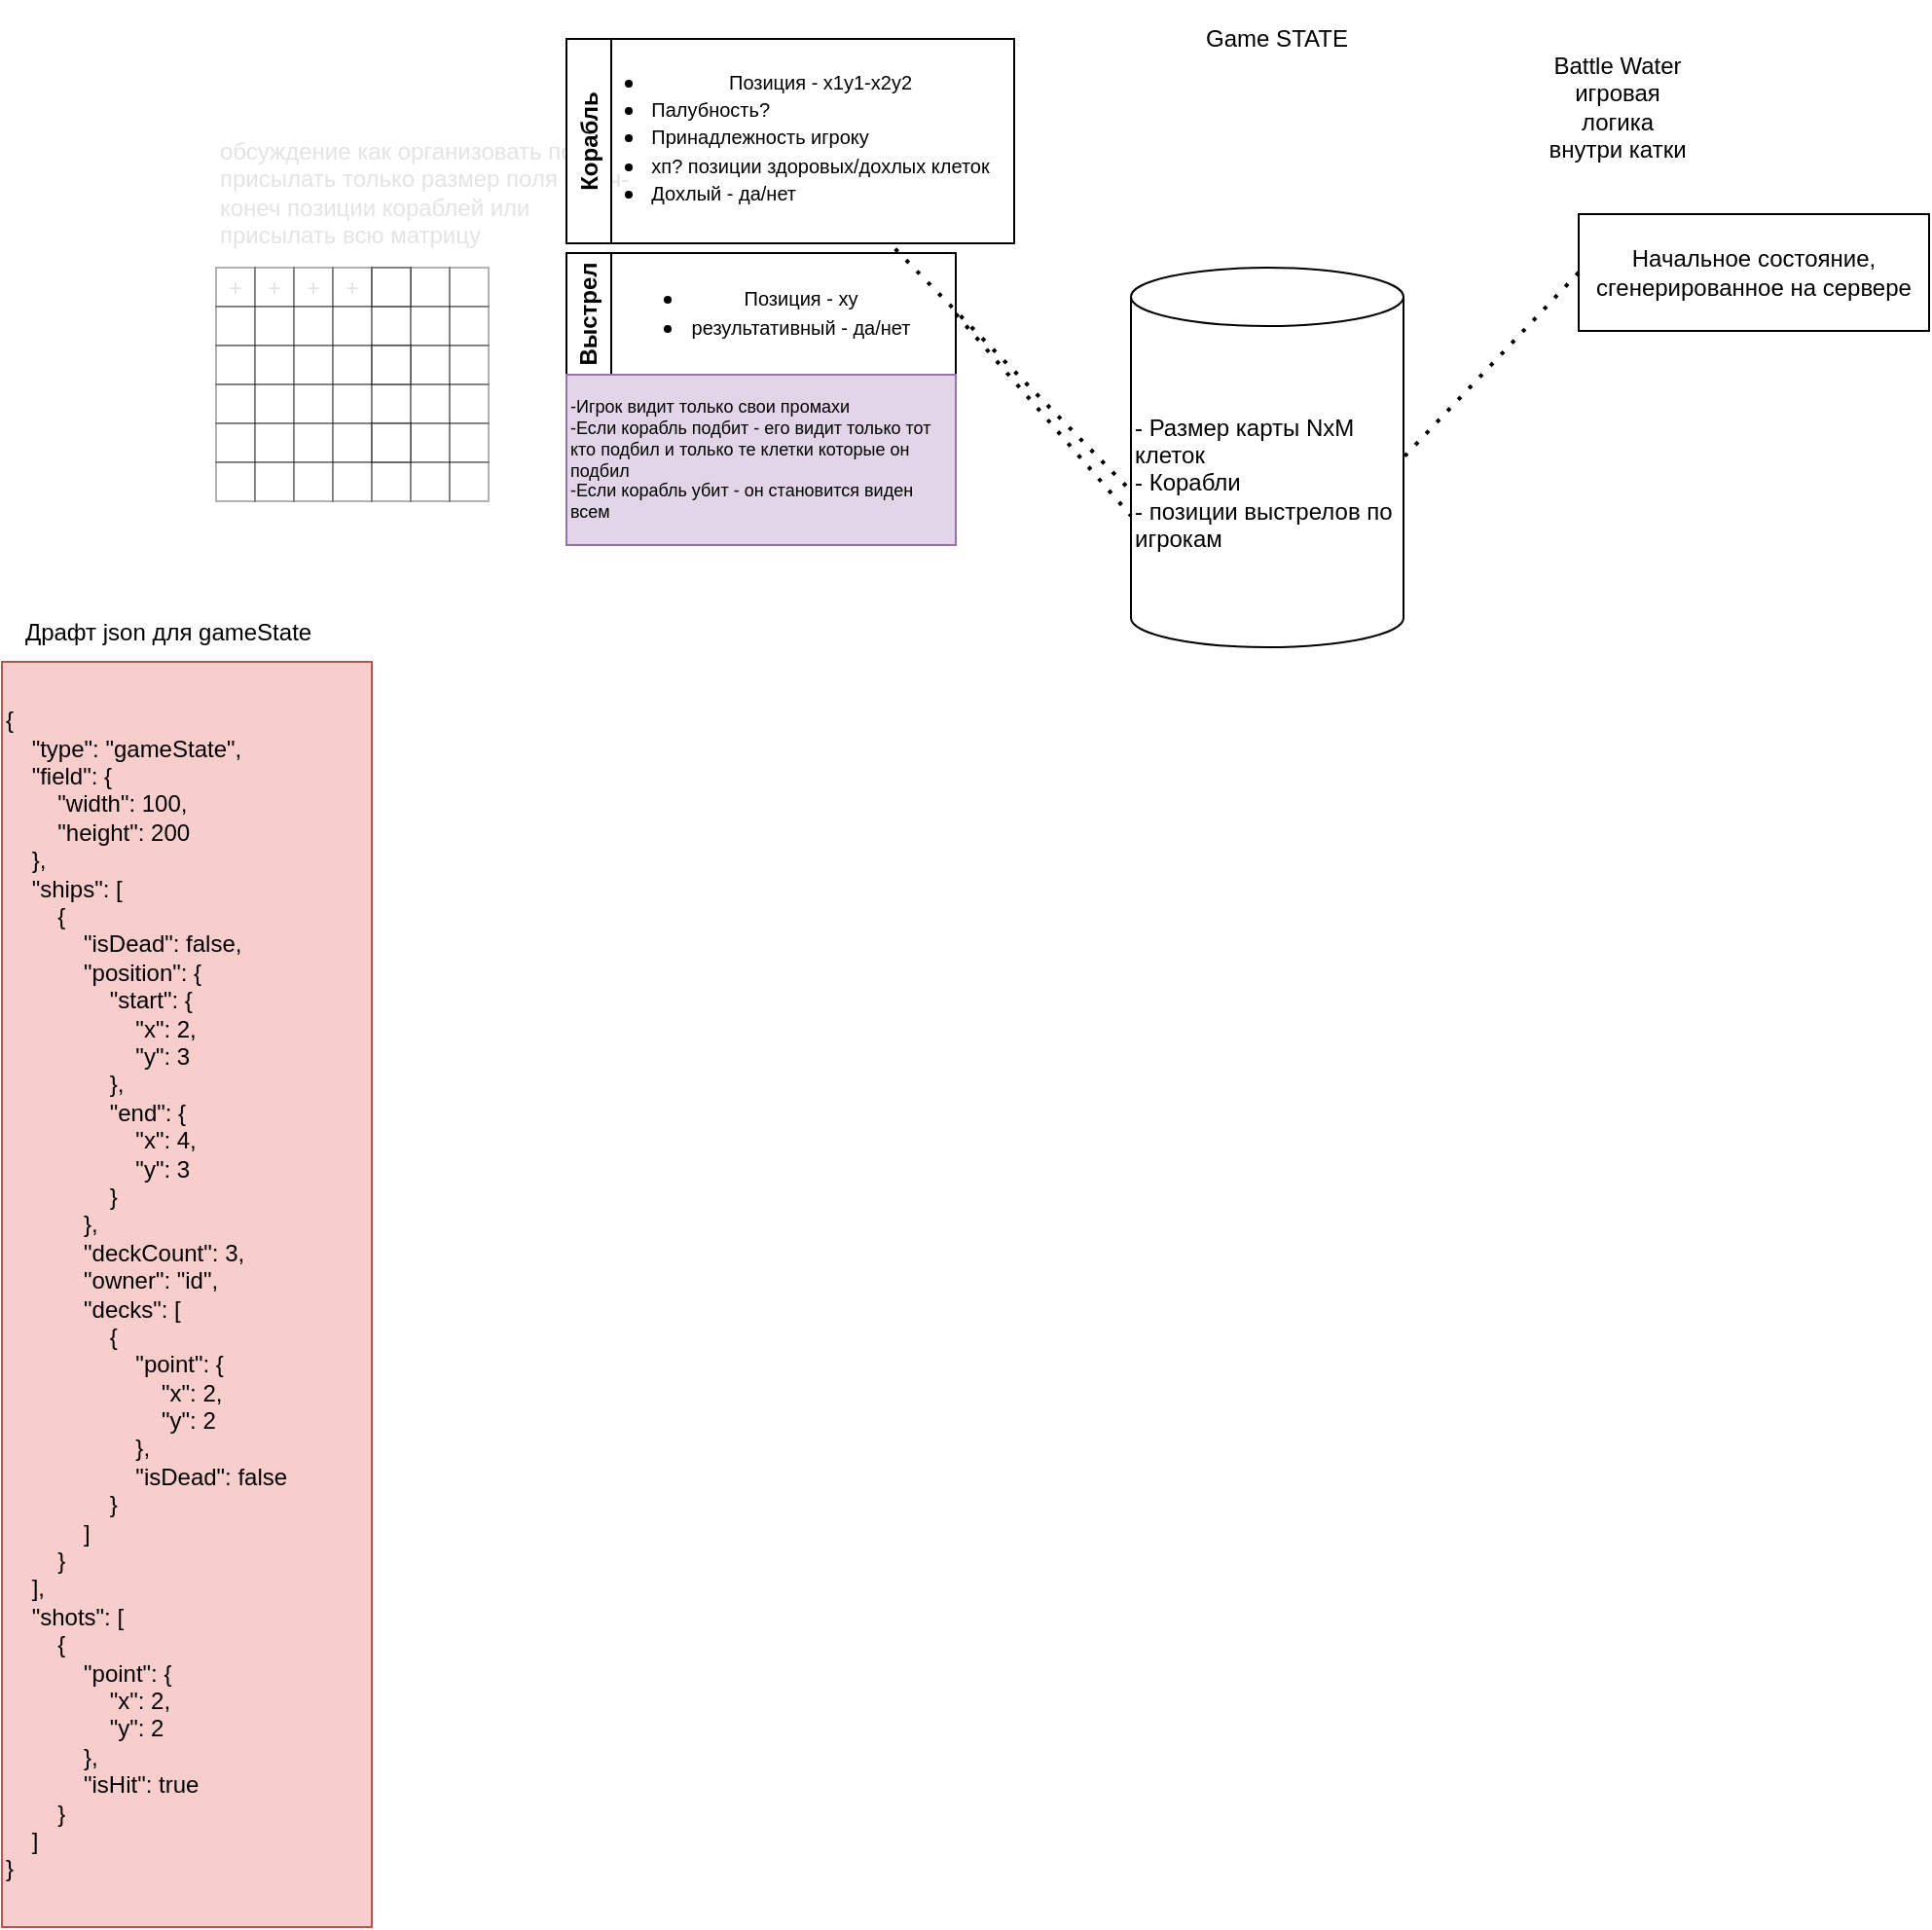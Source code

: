 <mxfile version="26.0.8">
  <diagram name="Страница — 1" id="KYhVzXA_JqChedGT6ZxI">
    <mxGraphModel dx="3342" dy="943" grid="1" gridSize="10" guides="1" tooltips="1" connect="1" arrows="1" fold="1" page="1" pageScale="1" pageWidth="827" pageHeight="1169" math="0" shadow="0">
      <root>
        <mxCell id="0" />
        <mxCell id="1" parent="0" />
        <mxCell id="PFv9AXi_Do-M4x5E7HLB-2" value="Battle Water игровая логика внутри катки" style="text;html=1;align=center;verticalAlign=middle;whiteSpace=wrap;rounded=0;" vertex="1" parent="1">
          <mxGeometry x="10" y="60" width="80" height="50" as="geometry" />
        </mxCell>
        <mxCell id="PFv9AXi_Do-M4x5E7HLB-3" value="Начальное состояние, сгенерированное на сервере" style="rounded=0;whiteSpace=wrap;html=1;" vertex="1" parent="1">
          <mxGeometry x="30" y="140" width="180" height="60" as="geometry" />
        </mxCell>
        <mxCell id="PFv9AXi_Do-M4x5E7HLB-14" value="&lt;span style=&quot;background-color: transparent; color: light-dark(rgb(0, 0, 0), rgb(255, 255, 255));&quot;&gt;- Размер карты NxM клеток&lt;/span&gt;&lt;div&gt;- Корабли&lt;/div&gt;&lt;div&gt;- позиции выстрелов по игрокам&lt;/div&gt;" style="shape=cylinder3;whiteSpace=wrap;html=1;boundedLbl=1;backgroundOutline=1;size=15;align=left;" vertex="1" parent="1">
          <mxGeometry x="-200" y="167.5" width="140" height="195" as="geometry" />
        </mxCell>
        <mxCell id="PFv9AXi_Do-M4x5E7HLB-15" value="" style="endArrow=none;dashed=1;html=1;dashPattern=1 3;strokeWidth=2;rounded=0;entryX=1;entryY=0.5;entryDx=0;entryDy=0;entryPerimeter=0;exitX=0;exitY=0.5;exitDx=0;exitDy=0;" edge="1" parent="1" source="PFv9AXi_Do-M4x5E7HLB-3" target="PFv9AXi_Do-M4x5E7HLB-14">
          <mxGeometry width="50" height="50" relative="1" as="geometry">
            <mxPoint x="80" y="270" as="sourcePoint" />
            <mxPoint x="130" y="220" as="targetPoint" />
          </mxGeometry>
        </mxCell>
        <mxCell id="PFv9AXi_Do-M4x5E7HLB-16" value="+" style="rounded=0;whiteSpace=wrap;html=1;opacity=30;textOpacity=10;" vertex="1" parent="1">
          <mxGeometry x="-670" y="167.5" width="20" height="20" as="geometry" />
        </mxCell>
        <mxCell id="PFv9AXi_Do-M4x5E7HLB-17" value="+" style="rounded=0;whiteSpace=wrap;html=1;opacity=30;textOpacity=10;" vertex="1" parent="1">
          <mxGeometry x="-650" y="167.5" width="20" height="20" as="geometry" />
        </mxCell>
        <mxCell id="PFv9AXi_Do-M4x5E7HLB-18" value="+" style="rounded=0;whiteSpace=wrap;html=1;opacity=30;textOpacity=10;" vertex="1" parent="1">
          <mxGeometry x="-630" y="167.5" width="20" height="20" as="geometry" />
        </mxCell>
        <mxCell id="PFv9AXi_Do-M4x5E7HLB-19" value="+" style="rounded=0;whiteSpace=wrap;html=1;opacity=30;textOpacity=10;" vertex="1" parent="1">
          <mxGeometry x="-610" y="167.5" width="20" height="20" as="geometry" />
        </mxCell>
        <mxCell id="PFv9AXi_Do-M4x5E7HLB-20" value="" style="rounded=0;whiteSpace=wrap;html=1;opacity=30;textOpacity=10;" vertex="1" parent="1">
          <mxGeometry x="-590" y="167.5" width="20" height="20" as="geometry" />
        </mxCell>
        <mxCell id="PFv9AXi_Do-M4x5E7HLB-21" value="" style="rounded=0;whiteSpace=wrap;html=1;opacity=30;textOpacity=10;" vertex="1" parent="1">
          <mxGeometry x="-670" y="187.5" width="20" height="20" as="geometry" />
        </mxCell>
        <mxCell id="PFv9AXi_Do-M4x5E7HLB-22" value="" style="rounded=0;whiteSpace=wrap;html=1;opacity=30;textOpacity=10;" vertex="1" parent="1">
          <mxGeometry x="-650" y="187.5" width="20" height="20" as="geometry" />
        </mxCell>
        <mxCell id="PFv9AXi_Do-M4x5E7HLB-23" value="" style="rounded=0;whiteSpace=wrap;html=1;opacity=30;textOpacity=10;" vertex="1" parent="1">
          <mxGeometry x="-630" y="187.5" width="20" height="20" as="geometry" />
        </mxCell>
        <mxCell id="PFv9AXi_Do-M4x5E7HLB-24" value="" style="rounded=0;whiteSpace=wrap;html=1;opacity=30;textOpacity=10;" vertex="1" parent="1">
          <mxGeometry x="-610" y="187.5" width="20" height="20" as="geometry" />
        </mxCell>
        <mxCell id="PFv9AXi_Do-M4x5E7HLB-25" value="" style="rounded=0;whiteSpace=wrap;html=1;opacity=30;textOpacity=10;" vertex="1" parent="1">
          <mxGeometry x="-590" y="187.5" width="20" height="20" as="geometry" />
        </mxCell>
        <mxCell id="PFv9AXi_Do-M4x5E7HLB-26" value="" style="rounded=0;whiteSpace=wrap;html=1;opacity=30;textOpacity=10;" vertex="1" parent="1">
          <mxGeometry x="-570" y="167.5" width="20" height="20" as="geometry" />
        </mxCell>
        <mxCell id="PFv9AXi_Do-M4x5E7HLB-27" value="" style="rounded=0;whiteSpace=wrap;html=1;opacity=30;textOpacity=10;" vertex="1" parent="1">
          <mxGeometry x="-570" y="187.5" width="20" height="20" as="geometry" />
        </mxCell>
        <mxCell id="PFv9AXi_Do-M4x5E7HLB-28" value="" style="rounded=0;whiteSpace=wrap;html=1;opacity=30;textOpacity=10;" vertex="1" parent="1">
          <mxGeometry x="-550" y="167.5" width="20" height="20" as="geometry" />
        </mxCell>
        <mxCell id="PFv9AXi_Do-M4x5E7HLB-29" value="" style="rounded=0;whiteSpace=wrap;html=1;opacity=30;textOpacity=10;" vertex="1" parent="1">
          <mxGeometry x="-550" y="187.5" width="20" height="20" as="geometry" />
        </mxCell>
        <mxCell id="PFv9AXi_Do-M4x5E7HLB-30" value="" style="rounded=0;whiteSpace=wrap;html=1;opacity=30;textOpacity=10;" vertex="1" parent="1">
          <mxGeometry x="-590" y="167.5" width="20" height="20" as="geometry" />
        </mxCell>
        <mxCell id="PFv9AXi_Do-M4x5E7HLB-31" value="обсуждение как организовать поле, присылать только размер поля и нач-конеч позиции кораблей или присылать всю матрицу" style="text;html=1;align=left;verticalAlign=middle;whiteSpace=wrap;rounded=0;opacity=30;textOpacity=10;" vertex="1" parent="1">
          <mxGeometry x="-670" y="90" width="220" height="77.5" as="geometry" />
        </mxCell>
        <mxCell id="PFv9AXi_Do-M4x5E7HLB-32" value="" style="rounded=0;whiteSpace=wrap;html=1;opacity=30;textOpacity=10;" vertex="1" parent="1">
          <mxGeometry x="-670" y="207.5" width="20" height="20" as="geometry" />
        </mxCell>
        <mxCell id="PFv9AXi_Do-M4x5E7HLB-33" value="" style="rounded=0;whiteSpace=wrap;html=1;opacity=30;textOpacity=10;" vertex="1" parent="1">
          <mxGeometry x="-650" y="207.5" width="20" height="20" as="geometry" />
        </mxCell>
        <mxCell id="PFv9AXi_Do-M4x5E7HLB-34" value="" style="rounded=0;whiteSpace=wrap;html=1;opacity=30;textOpacity=10;" vertex="1" parent="1">
          <mxGeometry x="-630" y="207.5" width="20" height="20" as="geometry" />
        </mxCell>
        <mxCell id="PFv9AXi_Do-M4x5E7HLB-35" value="" style="rounded=0;whiteSpace=wrap;html=1;opacity=30;textOpacity=10;" vertex="1" parent="1">
          <mxGeometry x="-610" y="207.5" width="20" height="20" as="geometry" />
        </mxCell>
        <mxCell id="PFv9AXi_Do-M4x5E7HLB-36" value="" style="rounded=0;whiteSpace=wrap;html=1;opacity=30;textOpacity=10;" vertex="1" parent="1">
          <mxGeometry x="-590" y="207.5" width="20" height="20" as="geometry" />
        </mxCell>
        <mxCell id="PFv9AXi_Do-M4x5E7HLB-37" value="" style="rounded=0;whiteSpace=wrap;html=1;opacity=30;textOpacity=10;" vertex="1" parent="1">
          <mxGeometry x="-670" y="227.5" width="20" height="20" as="geometry" />
        </mxCell>
        <mxCell id="PFv9AXi_Do-M4x5E7HLB-38" value="" style="rounded=0;whiteSpace=wrap;html=1;opacity=30;textOpacity=10;" vertex="1" parent="1">
          <mxGeometry x="-650" y="227.5" width="20" height="20" as="geometry" />
        </mxCell>
        <mxCell id="PFv9AXi_Do-M4x5E7HLB-39" value="" style="rounded=0;whiteSpace=wrap;html=1;opacity=30;textOpacity=10;" vertex="1" parent="1">
          <mxGeometry x="-630" y="227.5" width="20" height="20" as="geometry" />
        </mxCell>
        <mxCell id="PFv9AXi_Do-M4x5E7HLB-40" value="" style="rounded=0;whiteSpace=wrap;html=1;opacity=30;textOpacity=10;" vertex="1" parent="1">
          <mxGeometry x="-610" y="227.5" width="20" height="20" as="geometry" />
        </mxCell>
        <mxCell id="PFv9AXi_Do-M4x5E7HLB-41" value="" style="rounded=0;whiteSpace=wrap;html=1;opacity=30;textOpacity=10;" vertex="1" parent="1">
          <mxGeometry x="-590" y="227.5" width="20" height="20" as="geometry" />
        </mxCell>
        <mxCell id="PFv9AXi_Do-M4x5E7HLB-42" value="" style="rounded=0;whiteSpace=wrap;html=1;opacity=30;textOpacity=10;" vertex="1" parent="1">
          <mxGeometry x="-570" y="207.5" width="20" height="20" as="geometry" />
        </mxCell>
        <mxCell id="PFv9AXi_Do-M4x5E7HLB-43" value="" style="rounded=0;whiteSpace=wrap;html=1;opacity=30;textOpacity=10;" vertex="1" parent="1">
          <mxGeometry x="-570" y="227.5" width="20" height="20" as="geometry" />
        </mxCell>
        <mxCell id="PFv9AXi_Do-M4x5E7HLB-44" value="" style="rounded=0;whiteSpace=wrap;html=1;opacity=30;textOpacity=10;" vertex="1" parent="1">
          <mxGeometry x="-550" y="207.5" width="20" height="20" as="geometry" />
        </mxCell>
        <mxCell id="PFv9AXi_Do-M4x5E7HLB-45" value="" style="rounded=0;whiteSpace=wrap;html=1;opacity=30;textOpacity=10;" vertex="1" parent="1">
          <mxGeometry x="-550" y="227.5" width="20" height="20" as="geometry" />
        </mxCell>
        <mxCell id="PFv9AXi_Do-M4x5E7HLB-46" value="" style="rounded=0;whiteSpace=wrap;html=1;opacity=30;textOpacity=10;" vertex="1" parent="1">
          <mxGeometry x="-590" y="207.5" width="20" height="20" as="geometry" />
        </mxCell>
        <mxCell id="PFv9AXi_Do-M4x5E7HLB-47" value="" style="rounded=0;whiteSpace=wrap;html=1;opacity=30;textOpacity=10;" vertex="1" parent="1">
          <mxGeometry x="-670" y="247.5" width="20" height="20" as="geometry" />
        </mxCell>
        <mxCell id="PFv9AXi_Do-M4x5E7HLB-48" value="" style="rounded=0;whiteSpace=wrap;html=1;opacity=30;textOpacity=10;" vertex="1" parent="1">
          <mxGeometry x="-650" y="247.5" width="20" height="20" as="geometry" />
        </mxCell>
        <mxCell id="PFv9AXi_Do-M4x5E7HLB-49" value="" style="rounded=0;whiteSpace=wrap;html=1;opacity=30;textOpacity=10;" vertex="1" parent="1">
          <mxGeometry x="-630" y="247.5" width="20" height="20" as="geometry" />
        </mxCell>
        <mxCell id="PFv9AXi_Do-M4x5E7HLB-50" value="" style="rounded=0;whiteSpace=wrap;html=1;opacity=30;textOpacity=10;" vertex="1" parent="1">
          <mxGeometry x="-610" y="247.5" width="20" height="20" as="geometry" />
        </mxCell>
        <mxCell id="PFv9AXi_Do-M4x5E7HLB-51" value="" style="rounded=0;whiteSpace=wrap;html=1;opacity=30;textOpacity=10;" vertex="1" parent="1">
          <mxGeometry x="-590" y="247.5" width="20" height="20" as="geometry" />
        </mxCell>
        <mxCell id="PFv9AXi_Do-M4x5E7HLB-52" value="" style="rounded=0;whiteSpace=wrap;html=1;opacity=30;textOpacity=10;" vertex="1" parent="1">
          <mxGeometry x="-670" y="267.5" width="20" height="20" as="geometry" />
        </mxCell>
        <mxCell id="PFv9AXi_Do-M4x5E7HLB-53" value="" style="rounded=0;whiteSpace=wrap;html=1;opacity=30;textOpacity=10;" vertex="1" parent="1">
          <mxGeometry x="-650" y="267.5" width="20" height="20" as="geometry" />
        </mxCell>
        <mxCell id="PFv9AXi_Do-M4x5E7HLB-54" value="" style="rounded=0;whiteSpace=wrap;html=1;opacity=30;textOpacity=10;" vertex="1" parent="1">
          <mxGeometry x="-630" y="267.5" width="20" height="20" as="geometry" />
        </mxCell>
        <mxCell id="PFv9AXi_Do-M4x5E7HLB-55" value="" style="rounded=0;whiteSpace=wrap;html=1;opacity=30;textOpacity=10;" vertex="1" parent="1">
          <mxGeometry x="-610" y="267.5" width="20" height="20" as="geometry" />
        </mxCell>
        <mxCell id="PFv9AXi_Do-M4x5E7HLB-56" value="" style="rounded=0;whiteSpace=wrap;html=1;opacity=30;textOpacity=10;" vertex="1" parent="1">
          <mxGeometry x="-590" y="267.5" width="20" height="20" as="geometry" />
        </mxCell>
        <mxCell id="PFv9AXi_Do-M4x5E7HLB-57" value="" style="rounded=0;whiteSpace=wrap;html=1;opacity=30;textOpacity=10;" vertex="1" parent="1">
          <mxGeometry x="-570" y="247.5" width="20" height="20" as="geometry" />
        </mxCell>
        <mxCell id="PFv9AXi_Do-M4x5E7HLB-58" value="" style="rounded=0;whiteSpace=wrap;html=1;opacity=30;textOpacity=10;" vertex="1" parent="1">
          <mxGeometry x="-570" y="267.5" width="20" height="20" as="geometry" />
        </mxCell>
        <mxCell id="PFv9AXi_Do-M4x5E7HLB-59" value="" style="rounded=0;whiteSpace=wrap;html=1;opacity=30;textOpacity=10;" vertex="1" parent="1">
          <mxGeometry x="-550" y="247.5" width="20" height="20" as="geometry" />
        </mxCell>
        <mxCell id="PFv9AXi_Do-M4x5E7HLB-60" value="" style="rounded=0;whiteSpace=wrap;html=1;opacity=30;textOpacity=10;" vertex="1" parent="1">
          <mxGeometry x="-550" y="267.5" width="20" height="20" as="geometry" />
        </mxCell>
        <mxCell id="PFv9AXi_Do-M4x5E7HLB-61" value="" style="rounded=0;whiteSpace=wrap;html=1;opacity=30;textOpacity=10;" vertex="1" parent="1">
          <mxGeometry x="-590" y="247.5" width="20" height="20" as="geometry" />
        </mxCell>
        <mxCell id="PFv9AXi_Do-M4x5E7HLB-63" value="Game STATE" style="text;html=1;align=center;verticalAlign=middle;whiteSpace=wrap;rounded=0;" vertex="1" parent="1">
          <mxGeometry x="-190" y="30" width="130" height="40" as="geometry" />
        </mxCell>
        <mxCell id="PFv9AXi_Do-M4x5E7HLB-64" value="" style="endArrow=none;dashed=1;html=1;dashPattern=1 3;strokeWidth=2;rounded=0;exitX=-0.018;exitY=0.575;exitDx=0;exitDy=0;exitPerimeter=0;" edge="1" parent="1" source="PFv9AXi_Do-M4x5E7HLB-14" target="PFv9AXi_Do-M4x5E7HLB-65">
          <mxGeometry width="50" height="50" relative="1" as="geometry">
            <mxPoint x="-60" y="210" as="sourcePoint" />
            <mxPoint x="-260" y="185" as="targetPoint" />
          </mxGeometry>
        </mxCell>
        <mxCell id="PFv9AXi_Do-M4x5E7HLB-65" value="Корабль" style="swimlane;horizontal=0;whiteSpace=wrap;html=1;" vertex="1" parent="1">
          <mxGeometry x="-490" y="50" width="230" height="105" as="geometry">
            <mxRectangle x="-490" y="50" width="40" height="80" as="alternateBounds" />
          </mxGeometry>
        </mxCell>
        <mxCell id="PFv9AXi_Do-M4x5E7HLB-66" value="&lt;ul&gt;&lt;li&gt;&lt;font style=&quot;font-size: 10px;&quot;&gt;Позиция - x1y1-x2y2&lt;/font&gt;&lt;/li&gt;&lt;li style=&quot;text-align: left;&quot;&gt;&lt;font style=&quot;font-size: 10px;&quot;&gt;Палубность?&lt;/font&gt;&lt;/li&gt;&lt;li style=&quot;text-align: left;&quot;&gt;&lt;font style=&quot;font-size: 10px;&quot;&gt;Принадлежность игроку&lt;/font&gt;&lt;/li&gt;&lt;li style=&quot;text-align: left;&quot;&gt;&lt;font style=&quot;font-size: 10px;&quot;&gt;хп? позиции здоровых/дохлых клеток&lt;/font&gt;&lt;/li&gt;&lt;li style=&quot;text-align: left;&quot;&gt;&lt;span style=&quot;font-size: 10px;&quot;&gt;Дохлый - да/нет&lt;/span&gt;&lt;/li&gt;&lt;/ul&gt;" style="text;html=1;align=center;verticalAlign=middle;resizable=0;points=[];autosize=1;strokeColor=none;fillColor=none;" vertex="1" parent="PFv9AXi_Do-M4x5E7HLB-65">
          <mxGeometry x="-10" y="-5" width="240" height="110" as="geometry" />
        </mxCell>
        <mxCell id="PFv9AXi_Do-M4x5E7HLB-68" value="Выстрел" style="swimlane;horizontal=0;whiteSpace=wrap;html=1;" vertex="1" parent="1">
          <mxGeometry x="-490" y="160" width="200" height="62.5" as="geometry">
            <mxRectangle x="-490" y="160" width="40" height="80" as="alternateBounds" />
          </mxGeometry>
        </mxCell>
        <mxCell id="PFv9AXi_Do-M4x5E7HLB-69" value="&lt;ul&gt;&lt;li&gt;&lt;font style=&quot;font-size: 10px;&quot;&gt;Позиция - xy&lt;/font&gt;&lt;/li&gt;&lt;li style=&quot;text-align: left;&quot;&gt;&lt;span style=&quot;font-size: 10px;&quot;&gt;результативный - да/нет&lt;/span&gt;&lt;/li&gt;&lt;/ul&gt;" style="text;html=1;align=center;verticalAlign=middle;resizable=0;points=[];autosize=1;strokeColor=none;fillColor=none;" vertex="1" parent="PFv9AXi_Do-M4x5E7HLB-68">
          <mxGeometry x="10" y="-5" width="180" height="70" as="geometry" />
        </mxCell>
        <mxCell id="PFv9AXi_Do-M4x5E7HLB-70" value="" style="endArrow=none;dashed=1;html=1;dashPattern=1 3;strokeWidth=2;rounded=0;entryX=0;entryY=0.654;entryDx=0;entryDy=0;entryPerimeter=0;exitX=1;exitY=0.5;exitDx=0;exitDy=0;" edge="1" parent="1" source="PFv9AXi_Do-M4x5E7HLB-68" target="PFv9AXi_Do-M4x5E7HLB-14">
          <mxGeometry width="50" height="50" relative="1" as="geometry">
            <mxPoint x="-60" y="330" as="sourcePoint" />
            <mxPoint x="-10" y="280" as="targetPoint" />
          </mxGeometry>
        </mxCell>
        <mxCell id="PFv9AXi_Do-M4x5E7HLB-71" value="-Игрок видит только свои промахи&lt;div&gt;-Если корабль подбит - его видит только тот кто подбил и только те клетки которые он подбил&lt;/div&gt;&lt;div&gt;-Если корабль убит - он становится виден всем&lt;/div&gt;" style="text;html=1;align=left;verticalAlign=middle;whiteSpace=wrap;rounded=0;fontSize=9;fillColor=#e1d5e7;strokeColor=#9673a6;" vertex="1" parent="1">
          <mxGeometry x="-490" y="222.5" width="200" height="87.5" as="geometry" />
        </mxCell>
        <mxCell id="PFv9AXi_Do-M4x5E7HLB-73" value="&lt;div&gt;{&lt;/div&gt;&lt;div&gt;&amp;nbsp; &amp;nbsp; &quot;type&quot;: &quot;gameState&quot;,&lt;/div&gt;&lt;div&gt;&amp;nbsp; &amp;nbsp; &quot;field&quot;: {&lt;/div&gt;&lt;div&gt;&amp;nbsp; &amp;nbsp; &amp;nbsp; &amp;nbsp; &quot;width&quot;: 100,&lt;/div&gt;&lt;div&gt;&amp;nbsp; &amp;nbsp; &amp;nbsp; &amp;nbsp; &quot;height&quot;: 200&lt;/div&gt;&lt;div&gt;&amp;nbsp; &amp;nbsp; },&lt;/div&gt;&lt;div&gt;&amp;nbsp; &amp;nbsp; &quot;ships&quot;: [&lt;/div&gt;&lt;div&gt;&amp;nbsp; &amp;nbsp; &amp;nbsp; &amp;nbsp; {&lt;/div&gt;&lt;div&gt;&amp;nbsp; &amp;nbsp; &amp;nbsp; &amp;nbsp; &amp;nbsp; &amp;nbsp; &quot;isDead&quot;: false,&lt;/div&gt;&lt;div&gt;&amp;nbsp; &amp;nbsp; &amp;nbsp; &amp;nbsp; &amp;nbsp; &amp;nbsp; &quot;position&quot;: {&lt;/div&gt;&lt;div&gt;&amp;nbsp; &amp;nbsp; &amp;nbsp; &amp;nbsp; &amp;nbsp; &amp;nbsp; &amp;nbsp; &amp;nbsp; &quot;start&quot;: {&lt;/div&gt;&lt;div&gt;&amp;nbsp; &amp;nbsp; &amp;nbsp; &amp;nbsp; &amp;nbsp; &amp;nbsp; &amp;nbsp; &amp;nbsp; &amp;nbsp; &amp;nbsp; &quot;x&quot;: 2,&lt;/div&gt;&lt;div&gt;&amp;nbsp; &amp;nbsp; &amp;nbsp; &amp;nbsp; &amp;nbsp; &amp;nbsp; &amp;nbsp; &amp;nbsp; &amp;nbsp; &amp;nbsp; &quot;y&quot;: 3&lt;/div&gt;&lt;div&gt;&amp;nbsp; &amp;nbsp; &amp;nbsp; &amp;nbsp; &amp;nbsp; &amp;nbsp; &amp;nbsp; &amp;nbsp; },&lt;/div&gt;&lt;div&gt;&amp;nbsp; &amp;nbsp; &amp;nbsp; &amp;nbsp; &amp;nbsp; &amp;nbsp; &amp;nbsp; &amp;nbsp; &quot;end&quot;: {&lt;/div&gt;&lt;div&gt;&amp;nbsp; &amp;nbsp; &amp;nbsp; &amp;nbsp; &amp;nbsp; &amp;nbsp; &amp;nbsp; &amp;nbsp; &amp;nbsp; &amp;nbsp; &quot;x&quot;: 4,&lt;/div&gt;&lt;div&gt;&amp;nbsp; &amp;nbsp; &amp;nbsp; &amp;nbsp; &amp;nbsp; &amp;nbsp; &amp;nbsp; &amp;nbsp; &amp;nbsp; &amp;nbsp; &quot;y&quot;: 3&lt;/div&gt;&lt;div&gt;&amp;nbsp; &amp;nbsp; &amp;nbsp; &amp;nbsp; &amp;nbsp; &amp;nbsp; &amp;nbsp; &amp;nbsp; }&lt;/div&gt;&lt;div&gt;&amp;nbsp; &amp;nbsp; &amp;nbsp; &amp;nbsp; &amp;nbsp; &amp;nbsp; },&lt;/div&gt;&lt;div&gt;&amp;nbsp; &amp;nbsp; &amp;nbsp; &amp;nbsp; &amp;nbsp; &amp;nbsp; &quot;deckCount&quot;: 3,&lt;/div&gt;&lt;div&gt;&amp;nbsp; &amp;nbsp; &amp;nbsp; &amp;nbsp; &amp;nbsp; &amp;nbsp; &quot;owner&quot;: &quot;id&quot;,&lt;/div&gt;&lt;div&gt;&amp;nbsp; &amp;nbsp; &amp;nbsp; &amp;nbsp; &amp;nbsp; &amp;nbsp; &quot;decks&quot;: [&lt;/div&gt;&lt;div&gt;&amp;nbsp; &amp;nbsp; &amp;nbsp; &amp;nbsp; &amp;nbsp; &amp;nbsp; &amp;nbsp; &amp;nbsp; {&lt;/div&gt;&lt;div&gt;&amp;nbsp; &amp;nbsp; &amp;nbsp; &amp;nbsp; &amp;nbsp; &amp;nbsp; &amp;nbsp; &amp;nbsp; &amp;nbsp; &amp;nbsp; &quot;point&quot;: {&lt;/div&gt;&lt;div&gt;&amp;nbsp; &amp;nbsp; &amp;nbsp; &amp;nbsp; &amp;nbsp; &amp;nbsp; &amp;nbsp; &amp;nbsp; &amp;nbsp; &amp;nbsp; &amp;nbsp; &amp;nbsp; &quot;x&quot;: 2,&lt;/div&gt;&lt;div&gt;&amp;nbsp; &amp;nbsp; &amp;nbsp; &amp;nbsp; &amp;nbsp; &amp;nbsp; &amp;nbsp; &amp;nbsp; &amp;nbsp; &amp;nbsp; &amp;nbsp; &amp;nbsp; &quot;y&quot;: 2&lt;/div&gt;&lt;div&gt;&amp;nbsp; &amp;nbsp; &amp;nbsp; &amp;nbsp; &amp;nbsp; &amp;nbsp; &amp;nbsp; &amp;nbsp; &amp;nbsp; &amp;nbsp; },&lt;/div&gt;&lt;div&gt;&amp;nbsp; &amp;nbsp; &amp;nbsp; &amp;nbsp; &amp;nbsp; &amp;nbsp; &amp;nbsp; &amp;nbsp; &amp;nbsp; &amp;nbsp; &quot;isDead&quot;: false&lt;/div&gt;&lt;div&gt;&amp;nbsp; &amp;nbsp; &amp;nbsp; &amp;nbsp; &amp;nbsp; &amp;nbsp; &amp;nbsp; &amp;nbsp; }&lt;/div&gt;&lt;div&gt;&amp;nbsp; &amp;nbsp; &amp;nbsp; &amp;nbsp; &amp;nbsp; &amp;nbsp; ]&lt;/div&gt;&lt;div&gt;&amp;nbsp; &amp;nbsp; &amp;nbsp; &amp;nbsp; }&lt;/div&gt;&lt;div&gt;&amp;nbsp; &amp;nbsp; ],&lt;/div&gt;&lt;div&gt;&amp;nbsp; &amp;nbsp; &quot;shots&quot;: [&lt;/div&gt;&lt;div&gt;&amp;nbsp; &amp;nbsp; &amp;nbsp; &amp;nbsp; {&lt;/div&gt;&lt;div&gt;&amp;nbsp; &amp;nbsp; &amp;nbsp; &amp;nbsp; &amp;nbsp; &amp;nbsp; &quot;point&quot;: {&lt;/div&gt;&lt;div&gt;&amp;nbsp; &amp;nbsp; &amp;nbsp; &amp;nbsp; &amp;nbsp; &amp;nbsp; &amp;nbsp; &amp;nbsp; &quot;x&quot;: 2,&lt;/div&gt;&lt;div&gt;&amp;nbsp; &amp;nbsp; &amp;nbsp; &amp;nbsp; &amp;nbsp; &amp;nbsp; &amp;nbsp; &amp;nbsp; &quot;y&quot;: 2&lt;/div&gt;&lt;div&gt;&amp;nbsp; &amp;nbsp; &amp;nbsp; &amp;nbsp; &amp;nbsp; &amp;nbsp; },&lt;/div&gt;&lt;div&gt;&amp;nbsp; &amp;nbsp; &amp;nbsp; &amp;nbsp; &amp;nbsp; &amp;nbsp; &quot;isHit&quot;: true&lt;/div&gt;&lt;div&gt;&amp;nbsp; &amp;nbsp; &amp;nbsp; &amp;nbsp; }&lt;/div&gt;&lt;div&gt;&amp;nbsp; &amp;nbsp; ]&lt;/div&gt;&lt;div&gt;}&lt;/div&gt;" style="text;html=1;align=left;verticalAlign=middle;whiteSpace=wrap;rounded=0;fillColor=#f8cecc;strokeColor=#b85450;" vertex="1" parent="1">
          <mxGeometry x="-780" y="370" width="190" height="650" as="geometry" />
        </mxCell>
        <mxCell id="PFv9AXi_Do-M4x5E7HLB-74" value="Драфт json для gameState" style="text;html=1;align=center;verticalAlign=middle;resizable=0;points=[];autosize=1;strokeColor=none;fillColor=none;" vertex="1" parent="1">
          <mxGeometry x="-780" y="340" width="170" height="30" as="geometry" />
        </mxCell>
      </root>
    </mxGraphModel>
  </diagram>
</mxfile>
